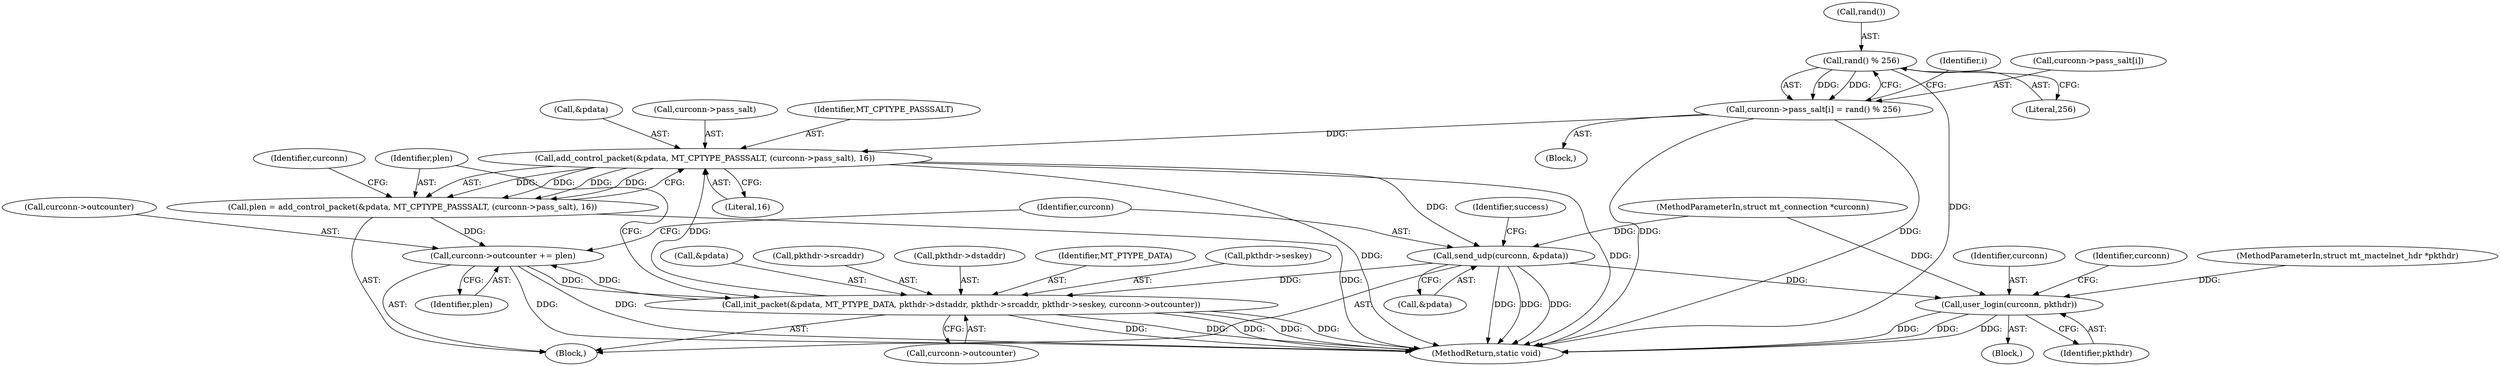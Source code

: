 digraph "0_MAC-Telnet_b69d11727d4f0f8cf719c79e3fb700f55ca03e9a_1@API" {
"1000181" [label="(Call,rand() % 256)"];
"1000175" [label="(Call,curconn->pass_salt[i] = rand() % 256)"];
"1000216" [label="(Call,add_control_packet(&pdata, MT_CPTYPE_PASSSALT, (curconn->pass_salt), 16))"];
"1000214" [label="(Call,plen = add_control_packet(&pdata, MT_CPTYPE_PASSSALT, (curconn->pass_salt), 16))"];
"1000224" [label="(Call,curconn->outcounter += plen)"];
"1000198" [label="(Call,init_packet(&pdata, MT_PTYPE_DATA, pkthdr->dstaddr, pkthdr->srcaddr, pkthdr->seskey, curconn->outcounter))"];
"1000229" [label="(Call,send_udp(curconn, &pdata))"];
"1000460" [label="(Call,user_login(curconn, pkthdr))"];
"1000226" [label="(Identifier,curconn)"];
"1000181" [label="(Call,rand() % 256)"];
"1000214" [label="(Call,plen = add_control_packet(&pdata, MT_CPTYPE_PASSSALT, (curconn->pass_salt), 16))"];
"1000230" [label="(Identifier,curconn)"];
"1000198" [label="(Call,init_packet(&pdata, MT_PTYPE_DATA, pkthdr->dstaddr, pkthdr->srcaddr, pkthdr->seskey, curconn->outcounter))"];
"1000182" [label="(Call,rand())"];
"1000199" [label="(Call,&pdata)"];
"1000484" [label="(MethodReturn,static void)"];
"1000461" [label="(Identifier,curconn)"];
"1000217" [label="(Call,&pdata)"];
"1000220" [label="(Call,curconn->pass_salt)"];
"1000224" [label="(Call,curconn->outcounter += plen)"];
"1000467" [label="(Identifier,curconn)"];
"1000173" [label="(Identifier,i)"];
"1000228" [label="(Identifier,plen)"];
"1000176" [label="(Call,curconn->pass_salt[i])"];
"1000174" [label="(Block,)"];
"1000205" [label="(Call,pkthdr->srcaddr)"];
"1000449" [label="(Identifier,success)"];
"1000156" [label="(Block,)"];
"1000216" [label="(Call,add_control_packet(&pdata, MT_CPTYPE_PASSSALT, (curconn->pass_salt), 16))"];
"1000223" [label="(Literal,16)"];
"1000175" [label="(Call,curconn->pass_salt[i] = rand() % 256)"];
"1000229" [label="(Call,send_udp(curconn, &pdata))"];
"1000202" [label="(Call,pkthdr->dstaddr)"];
"1000459" [label="(Block,)"];
"1000462" [label="(Identifier,pkthdr)"];
"1000201" [label="(Identifier,MT_PTYPE_DATA)"];
"1000231" [label="(Call,&pdata)"];
"1000211" [label="(Call,curconn->outcounter)"];
"1000105" [label="(MethodParameterIn,struct mt_connection *curconn)"];
"1000183" [label="(Literal,256)"];
"1000219" [label="(Identifier,MT_CPTYPE_PASSSALT)"];
"1000225" [label="(Call,curconn->outcounter)"];
"1000460" [label="(Call,user_login(curconn, pkthdr))"];
"1000208" [label="(Call,pkthdr->seskey)"];
"1000106" [label="(MethodParameterIn,struct mt_mactelnet_hdr *pkthdr)"];
"1000215" [label="(Identifier,plen)"];
"1000181" -> "1000175"  [label="AST: "];
"1000181" -> "1000183"  [label="CFG: "];
"1000182" -> "1000181"  [label="AST: "];
"1000183" -> "1000181"  [label="AST: "];
"1000175" -> "1000181"  [label="CFG: "];
"1000181" -> "1000484"  [label="DDG: "];
"1000181" -> "1000175"  [label="DDG: "];
"1000181" -> "1000175"  [label="DDG: "];
"1000175" -> "1000174"  [label="AST: "];
"1000176" -> "1000175"  [label="AST: "];
"1000173" -> "1000175"  [label="CFG: "];
"1000175" -> "1000484"  [label="DDG: "];
"1000175" -> "1000484"  [label="DDG: "];
"1000175" -> "1000216"  [label="DDG: "];
"1000216" -> "1000214"  [label="AST: "];
"1000216" -> "1000223"  [label="CFG: "];
"1000217" -> "1000216"  [label="AST: "];
"1000219" -> "1000216"  [label="AST: "];
"1000220" -> "1000216"  [label="AST: "];
"1000223" -> "1000216"  [label="AST: "];
"1000214" -> "1000216"  [label="CFG: "];
"1000216" -> "1000484"  [label="DDG: "];
"1000216" -> "1000484"  [label="DDG: "];
"1000216" -> "1000214"  [label="DDG: "];
"1000216" -> "1000214"  [label="DDG: "];
"1000216" -> "1000214"  [label="DDG: "];
"1000216" -> "1000214"  [label="DDG: "];
"1000198" -> "1000216"  [label="DDG: "];
"1000216" -> "1000229"  [label="DDG: "];
"1000214" -> "1000156"  [label="AST: "];
"1000215" -> "1000214"  [label="AST: "];
"1000226" -> "1000214"  [label="CFG: "];
"1000214" -> "1000484"  [label="DDG: "];
"1000214" -> "1000224"  [label="DDG: "];
"1000224" -> "1000156"  [label="AST: "];
"1000224" -> "1000228"  [label="CFG: "];
"1000225" -> "1000224"  [label="AST: "];
"1000228" -> "1000224"  [label="AST: "];
"1000230" -> "1000224"  [label="CFG: "];
"1000224" -> "1000484"  [label="DDG: "];
"1000224" -> "1000484"  [label="DDG: "];
"1000224" -> "1000198"  [label="DDG: "];
"1000198" -> "1000224"  [label="DDG: "];
"1000198" -> "1000156"  [label="AST: "];
"1000198" -> "1000211"  [label="CFG: "];
"1000199" -> "1000198"  [label="AST: "];
"1000201" -> "1000198"  [label="AST: "];
"1000202" -> "1000198"  [label="AST: "];
"1000205" -> "1000198"  [label="AST: "];
"1000208" -> "1000198"  [label="AST: "];
"1000211" -> "1000198"  [label="AST: "];
"1000215" -> "1000198"  [label="CFG: "];
"1000198" -> "1000484"  [label="DDG: "];
"1000198" -> "1000484"  [label="DDG: "];
"1000198" -> "1000484"  [label="DDG: "];
"1000198" -> "1000484"  [label="DDG: "];
"1000198" -> "1000484"  [label="DDG: "];
"1000229" -> "1000198"  [label="DDG: "];
"1000229" -> "1000156"  [label="AST: "];
"1000229" -> "1000231"  [label="CFG: "];
"1000230" -> "1000229"  [label="AST: "];
"1000231" -> "1000229"  [label="AST: "];
"1000449" -> "1000229"  [label="CFG: "];
"1000229" -> "1000484"  [label="DDG: "];
"1000229" -> "1000484"  [label="DDG: "];
"1000229" -> "1000484"  [label="DDG: "];
"1000105" -> "1000229"  [label="DDG: "];
"1000229" -> "1000460"  [label="DDG: "];
"1000460" -> "1000459"  [label="AST: "];
"1000460" -> "1000462"  [label="CFG: "];
"1000461" -> "1000460"  [label="AST: "];
"1000462" -> "1000460"  [label="AST: "];
"1000467" -> "1000460"  [label="CFG: "];
"1000460" -> "1000484"  [label="DDG: "];
"1000460" -> "1000484"  [label="DDG: "];
"1000460" -> "1000484"  [label="DDG: "];
"1000105" -> "1000460"  [label="DDG: "];
"1000106" -> "1000460"  [label="DDG: "];
}

